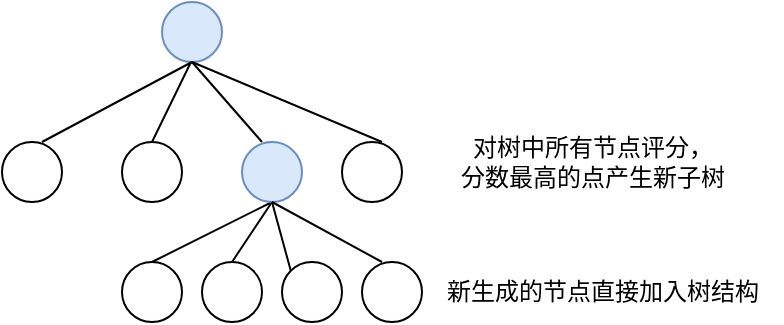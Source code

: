 <mxfile version="21.2.1" type="github">
  <diagram name="第 1 页" id="ZAfSdObw5mHtmLoCKZry">
    <mxGraphModel dx="794" dy="508" grid="1" gridSize="10" guides="1" tooltips="1" connect="1" arrows="1" fold="1" page="1" pageScale="1" pageWidth="827" pageHeight="1169" math="0" shadow="0">
      <root>
        <mxCell id="0" />
        <mxCell id="1" parent="0" />
        <mxCell id="_PAErU1uBbKuE56kq3O0-1" value="" style="ellipse;whiteSpace=wrap;html=1;aspect=fixed;fillColor=#dae8fc;strokeColor=#6c8ebf;" vertex="1" parent="1">
          <mxGeometry x="330" y="50" width="30" height="30" as="geometry" />
        </mxCell>
        <mxCell id="_PAErU1uBbKuE56kq3O0-2" value="" style="endArrow=none;html=1;rounded=0;entryX=0.5;entryY=1;entryDx=0;entryDy=0;" edge="1" parent="1" target="_PAErU1uBbKuE56kq3O0-1">
          <mxGeometry width="50" height="50" relative="1" as="geometry">
            <mxPoint x="270" y="120" as="sourcePoint" />
            <mxPoint x="350" y="80" as="targetPoint" />
          </mxGeometry>
        </mxCell>
        <mxCell id="_PAErU1uBbKuE56kq3O0-3" value="" style="endArrow=none;html=1;rounded=0;exitX=0.5;exitY=0;exitDx=0;exitDy=0;" edge="1" parent="1" source="_PAErU1uBbKuE56kq3O0-6">
          <mxGeometry width="50" height="50" relative="1" as="geometry">
            <mxPoint x="344.5" y="120" as="sourcePoint" />
            <mxPoint x="344.5" y="80" as="targetPoint" />
          </mxGeometry>
        </mxCell>
        <mxCell id="_PAErU1uBbKuE56kq3O0-4" value="" style="endArrow=none;html=1;rounded=0;entryX=0.5;entryY=1;entryDx=0;entryDy=0;" edge="1" parent="1" target="_PAErU1uBbKuE56kq3O0-1">
          <mxGeometry width="50" height="50" relative="1" as="geometry">
            <mxPoint x="440" y="120" as="sourcePoint" />
            <mxPoint x="480" y="90" as="targetPoint" />
          </mxGeometry>
        </mxCell>
        <mxCell id="_PAErU1uBbKuE56kq3O0-5" value="" style="ellipse;whiteSpace=wrap;html=1;aspect=fixed;" vertex="1" parent="1">
          <mxGeometry x="250" y="120" width="30" height="30" as="geometry" />
        </mxCell>
        <mxCell id="_PAErU1uBbKuE56kq3O0-6" value="" style="ellipse;whiteSpace=wrap;html=1;aspect=fixed;" vertex="1" parent="1">
          <mxGeometry x="310" y="120" width="30" height="30" as="geometry" />
        </mxCell>
        <mxCell id="_PAErU1uBbKuE56kq3O0-7" value="" style="ellipse;whiteSpace=wrap;html=1;aspect=fixed;" vertex="1" parent="1">
          <mxGeometry x="420" y="120" width="30" height="30" as="geometry" />
        </mxCell>
        <mxCell id="_PAErU1uBbKuE56kq3O0-8" value="对树中所有节点评分，&lt;br&gt;分数最高的点产生新子树" style="text;html=1;align=center;verticalAlign=middle;resizable=0;points=[];autosize=1;strokeColor=none;fillColor=none;" vertex="1" parent="1">
          <mxGeometry x="465" y="110" width="160" height="40" as="geometry" />
        </mxCell>
        <mxCell id="_PAErU1uBbKuE56kq3O0-9" value="" style="endArrow=none;html=1;rounded=0;exitX=0.5;exitY=0;exitDx=0;exitDy=0;entryX=0.5;entryY=1;entryDx=0;entryDy=0;" edge="1" parent="1" source="_PAErU1uBbKuE56kq3O0-12" target="_PAErU1uBbKuE56kq3O0-11">
          <mxGeometry width="50" height="50" relative="1" as="geometry">
            <mxPoint x="350" y="180" as="sourcePoint" />
            <mxPoint x="380" y="150" as="targetPoint" />
          </mxGeometry>
        </mxCell>
        <mxCell id="_PAErU1uBbKuE56kq3O0-10" value="" style="endArrow=none;html=1;rounded=0;entryX=0.5;entryY=1;entryDx=0;entryDy=0;exitX=0.5;exitY=0;exitDx=0;exitDy=0;" edge="1" parent="1" source="_PAErU1uBbKuE56kq3O0-13" target="_PAErU1uBbKuE56kq3O0-11">
          <mxGeometry width="50" height="50" relative="1" as="geometry">
            <mxPoint x="385" y="180" as="sourcePoint" />
            <mxPoint x="470" y="170" as="targetPoint" />
          </mxGeometry>
        </mxCell>
        <mxCell id="_PAErU1uBbKuE56kq3O0-11" value="" style="ellipse;whiteSpace=wrap;html=1;aspect=fixed;fillColor=#dae8fc;strokeColor=#6c8ebf;" vertex="1" parent="1">
          <mxGeometry x="370" y="120" width="30" height="30" as="geometry" />
        </mxCell>
        <mxCell id="_PAErU1uBbKuE56kq3O0-12" value="" style="ellipse;whiteSpace=wrap;html=1;aspect=fixed;" vertex="1" parent="1">
          <mxGeometry x="310" y="180" width="30" height="30" as="geometry" />
        </mxCell>
        <mxCell id="_PAErU1uBbKuE56kq3O0-13" value="" style="ellipse;whiteSpace=wrap;html=1;aspect=fixed;" vertex="1" parent="1">
          <mxGeometry x="350" y="180" width="30" height="30" as="geometry" />
        </mxCell>
        <mxCell id="_PAErU1uBbKuE56kq3O0-15" value="" style="endArrow=none;html=1;rounded=0;entryX=0.5;entryY=1;entryDx=0;entryDy=0;" edge="1" parent="1" target="_PAErU1uBbKuE56kq3O0-1">
          <mxGeometry width="50" height="50" relative="1" as="geometry">
            <mxPoint x="380" y="120" as="sourcePoint" />
            <mxPoint x="430" y="70" as="targetPoint" />
          </mxGeometry>
        </mxCell>
        <mxCell id="_PAErU1uBbKuE56kq3O0-17" value="" style="endArrow=none;html=1;rounded=0;entryX=0.5;entryY=1;entryDx=0;entryDy=0;exitX=0;exitY=0;exitDx=0;exitDy=0;" edge="1" parent="1" source="_PAErU1uBbKuE56kq3O0-18" target="_PAErU1uBbKuE56kq3O0-11">
          <mxGeometry width="50" height="50" relative="1" as="geometry">
            <mxPoint x="380" y="290" as="sourcePoint" />
            <mxPoint x="430" y="240" as="targetPoint" />
          </mxGeometry>
        </mxCell>
        <mxCell id="_PAErU1uBbKuE56kq3O0-18" value="" style="ellipse;whiteSpace=wrap;html=1;aspect=fixed;" vertex="1" parent="1">
          <mxGeometry x="390" y="180" width="30" height="30" as="geometry" />
        </mxCell>
        <mxCell id="_PAErU1uBbKuE56kq3O0-19" value="" style="ellipse;whiteSpace=wrap;html=1;aspect=fixed;" vertex="1" parent="1">
          <mxGeometry x="430" y="180" width="30" height="30" as="geometry" />
        </mxCell>
        <mxCell id="_PAErU1uBbKuE56kq3O0-20" value="" style="endArrow=none;html=1;rounded=0;entryX=0.5;entryY=1;entryDx=0;entryDy=0;" edge="1" parent="1" target="_PAErU1uBbKuE56kq3O0-11">
          <mxGeometry width="50" height="50" relative="1" as="geometry">
            <mxPoint x="440" y="180" as="sourcePoint" />
            <mxPoint x="490" y="130" as="targetPoint" />
          </mxGeometry>
        </mxCell>
        <mxCell id="_PAErU1uBbKuE56kq3O0-21" value="新生成的节点直接加入树结构" style="text;html=1;align=center;verticalAlign=middle;resizable=0;points=[];autosize=1;strokeColor=none;fillColor=none;" vertex="1" parent="1">
          <mxGeometry x="460" y="180" width="180" height="30" as="geometry" />
        </mxCell>
      </root>
    </mxGraphModel>
  </diagram>
</mxfile>
